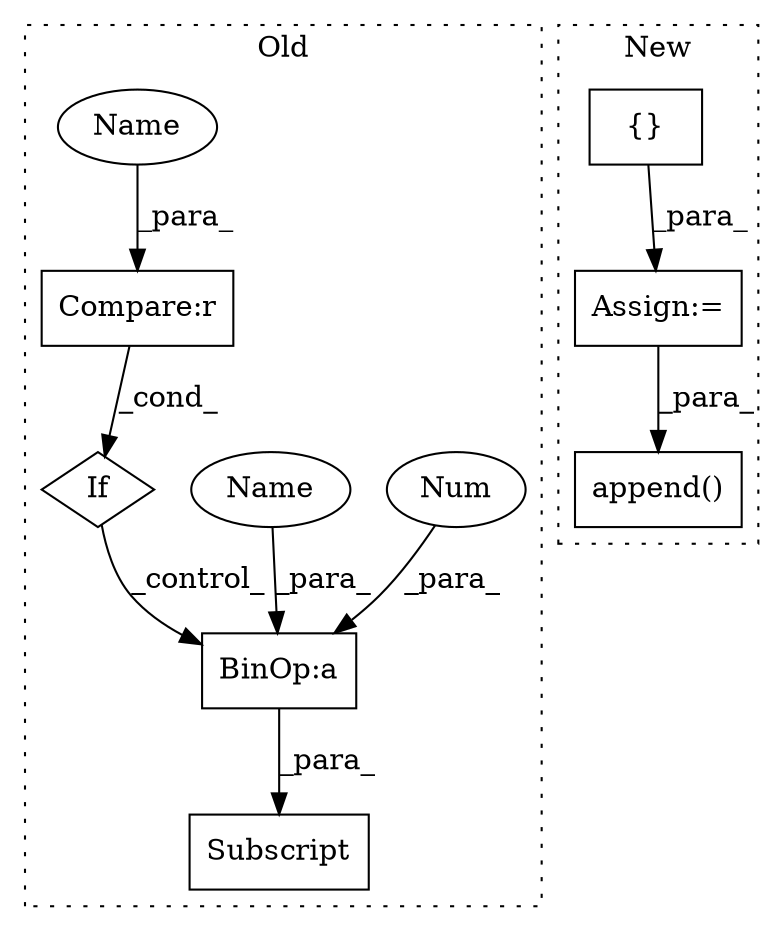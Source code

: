 digraph G {
subgraph cluster0 {
1 [label="Subscript" a="63" s="1607,0" l="19,0" shape="box"];
5 [label="BinOp:a" a="82" s="1621" l="3" shape="box"];
6 [label="If" a="96" s="1491,1513" l="3,18" shape="diamond"];
7 [label="Num" a="76" s="1624" l="1" shape="ellipse"];
8 [label="Compare:r" a="40" s="1494" l="19" shape="box"];
9 [label="Name" a="87" s="1620" l="1" shape="ellipse"];
10 [label="Name" a="87" s="1494" l="1" shape="ellipse"];
label = "Old";
style="dotted";
}
subgraph cluster1 {
2 [label="append()" a="75" s="2090,2154" l="19,1" shape="box"];
3 [label="Assign:=" a="68" s="1716" l="3" shape="box"];
4 [label="{}" a="59" s="1719,1735" l="1,0" shape="box"];
label = "New";
style="dotted";
}
3 -> 2 [label="_para_"];
4 -> 3 [label="_para_"];
5 -> 1 [label="_para_"];
6 -> 5 [label="_control_"];
7 -> 5 [label="_para_"];
8 -> 6 [label="_cond_"];
9 -> 5 [label="_para_"];
10 -> 8 [label="_para_"];
}